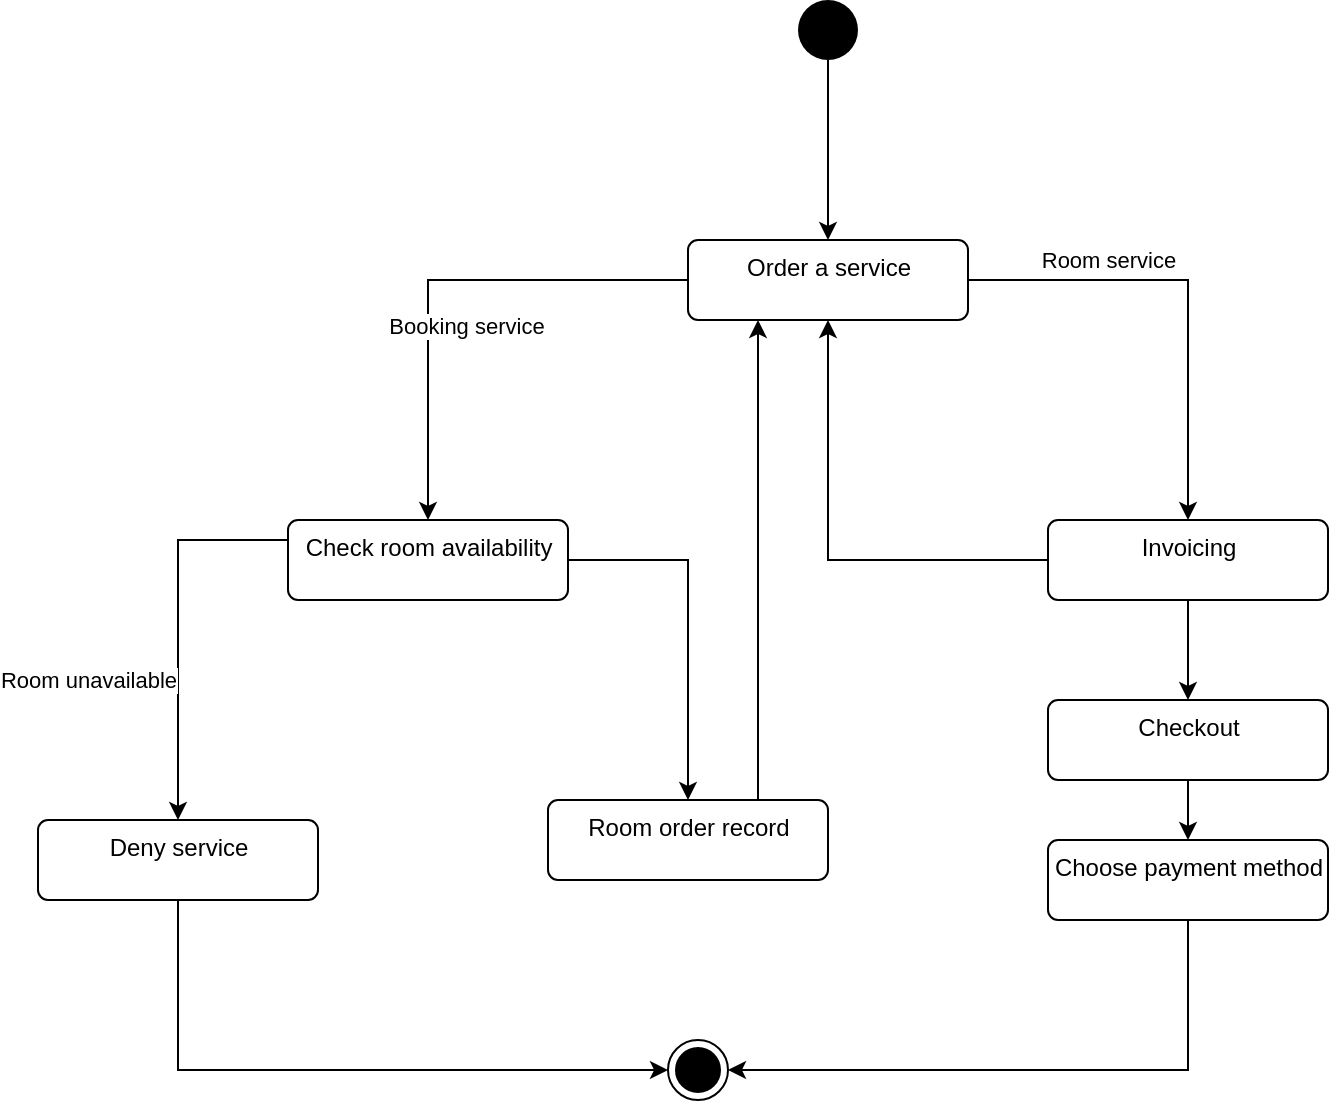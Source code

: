 <mxfile version="14.6.1" type="github">
  <diagram id="cqayvLQNG3Y3-4uuws4L" name="Page-1">
    <mxGraphModel dx="868" dy="450" grid="1" gridSize="10" guides="1" tooltips="1" connect="1" arrows="1" fold="1" page="1" pageScale="1" pageWidth="850" pageHeight="1100" math="0" shadow="0">
      <root>
        <mxCell id="0" />
        <mxCell id="1" parent="0" />
        <mxCell id="Vv3ci1FITu15jb4FHCei-34" style="edgeStyle=orthogonalEdgeStyle;rounded=0;orthogonalLoop=1;jettySize=auto;html=1;exitX=0.5;exitY=1;exitDx=0;exitDy=0;entryX=0.5;entryY=0;entryDx=0;entryDy=0;" edge="1" parent="1" source="Vv3ci1FITu15jb4FHCei-15" target="Vv3ci1FITu15jb4FHCei-16">
          <mxGeometry relative="1" as="geometry" />
        </mxCell>
        <mxCell id="Vv3ci1FITu15jb4FHCei-15" value="" style="ellipse;fillColor=#000000;strokeColor=none;" vertex="1" parent="1">
          <mxGeometry x="455" y="80" width="30" height="30" as="geometry" />
        </mxCell>
        <mxCell id="Vv3ci1FITu15jb4FHCei-25" style="edgeStyle=orthogonalEdgeStyle;rounded=0;orthogonalLoop=1;jettySize=auto;html=1;" edge="1" parent="1" source="Vv3ci1FITu15jb4FHCei-16" target="Vv3ci1FITu15jb4FHCei-17">
          <mxGeometry relative="1" as="geometry" />
        </mxCell>
        <mxCell id="Vv3ci1FITu15jb4FHCei-36" value="Booking service" style="edgeLabel;html=1;align=center;verticalAlign=middle;resizable=0;points=[];" vertex="1" connectable="0" parent="Vv3ci1FITu15jb4FHCei-25">
          <mxGeometry x="0.292" y="-1" relative="1" as="geometry">
            <mxPoint x="20" y="-9" as="offset" />
          </mxGeometry>
        </mxCell>
        <mxCell id="Vv3ci1FITu15jb4FHCei-26" style="edgeStyle=orthogonalEdgeStyle;rounded=0;orthogonalLoop=1;jettySize=auto;html=1;" edge="1" parent="1" source="Vv3ci1FITu15jb4FHCei-16" target="Vv3ci1FITu15jb4FHCei-18">
          <mxGeometry relative="1" as="geometry" />
        </mxCell>
        <mxCell id="Vv3ci1FITu15jb4FHCei-37" value="Room service" style="edgeLabel;html=1;align=center;verticalAlign=middle;resizable=0;points=[];" vertex="1" connectable="0" parent="Vv3ci1FITu15jb4FHCei-26">
          <mxGeometry x="-0.274" y="2" relative="1" as="geometry">
            <mxPoint x="-14" y="-8" as="offset" />
          </mxGeometry>
        </mxCell>
        <mxCell id="Vv3ci1FITu15jb4FHCei-16" value="Order a service" style="html=1;align=center;verticalAlign=top;rounded=1;absoluteArcSize=1;arcSize=10;dashed=0;" vertex="1" parent="1">
          <mxGeometry x="400" y="200" width="140" height="40" as="geometry" />
        </mxCell>
        <mxCell id="Vv3ci1FITu15jb4FHCei-39" style="edgeStyle=orthogonalEdgeStyle;rounded=0;orthogonalLoop=1;jettySize=auto;html=1;exitX=0;exitY=0.25;exitDx=0;exitDy=0;entryX=0.5;entryY=0;entryDx=0;entryDy=0;" edge="1" parent="1" source="Vv3ci1FITu15jb4FHCei-17" target="Vv3ci1FITu15jb4FHCei-19">
          <mxGeometry relative="1" as="geometry" />
        </mxCell>
        <mxCell id="Vv3ci1FITu15jb4FHCei-41" value="Room unavailable" style="edgeLabel;html=1;align=center;verticalAlign=middle;resizable=0;points=[];" vertex="1" connectable="0" parent="Vv3ci1FITu15jb4FHCei-39">
          <mxGeometry x="0.159" y="-2" relative="1" as="geometry">
            <mxPoint x="-43" y="12" as="offset" />
          </mxGeometry>
        </mxCell>
        <mxCell id="Vv3ci1FITu15jb4FHCei-40" style="edgeStyle=orthogonalEdgeStyle;rounded=0;orthogonalLoop=1;jettySize=auto;html=1;exitX=1;exitY=0.5;exitDx=0;exitDy=0;entryX=0.5;entryY=0;entryDx=0;entryDy=0;" edge="1" parent="1" source="Vv3ci1FITu15jb4FHCei-17" target="Vv3ci1FITu15jb4FHCei-21">
          <mxGeometry relative="1" as="geometry" />
        </mxCell>
        <mxCell id="Vv3ci1FITu15jb4FHCei-17" value="Check room availability" style="html=1;align=center;verticalAlign=top;rounded=1;absoluteArcSize=1;arcSize=10;dashed=0;" vertex="1" parent="1">
          <mxGeometry x="200" y="340" width="140" height="40" as="geometry" />
        </mxCell>
        <mxCell id="Vv3ci1FITu15jb4FHCei-29" style="edgeStyle=orthogonalEdgeStyle;rounded=0;orthogonalLoop=1;jettySize=auto;html=1;entryX=0.5;entryY=0;entryDx=0;entryDy=0;" edge="1" parent="1" source="Vv3ci1FITu15jb4FHCei-18" target="Vv3ci1FITu15jb4FHCei-27">
          <mxGeometry relative="1" as="geometry" />
        </mxCell>
        <mxCell id="Vv3ci1FITu15jb4FHCei-38" style="edgeStyle=orthogonalEdgeStyle;rounded=0;orthogonalLoop=1;jettySize=auto;html=1;exitX=0;exitY=0.5;exitDx=0;exitDy=0;entryX=0.5;entryY=1;entryDx=0;entryDy=0;" edge="1" parent="1" source="Vv3ci1FITu15jb4FHCei-18" target="Vv3ci1FITu15jb4FHCei-16">
          <mxGeometry relative="1" as="geometry" />
        </mxCell>
        <mxCell id="Vv3ci1FITu15jb4FHCei-18" value="Invoicing" style="html=1;align=center;verticalAlign=top;rounded=1;absoluteArcSize=1;arcSize=10;dashed=0;" vertex="1" parent="1">
          <mxGeometry x="580" y="340" width="140" height="40" as="geometry" />
        </mxCell>
        <mxCell id="Vv3ci1FITu15jb4FHCei-33" style="edgeStyle=orthogonalEdgeStyle;rounded=0;orthogonalLoop=1;jettySize=auto;html=1;exitX=0.5;exitY=1;exitDx=0;exitDy=0;entryX=0;entryY=0.5;entryDx=0;entryDy=0;" edge="1" parent="1" source="Vv3ci1FITu15jb4FHCei-19" target="Vv3ci1FITu15jb4FHCei-20">
          <mxGeometry relative="1" as="geometry" />
        </mxCell>
        <mxCell id="Vv3ci1FITu15jb4FHCei-19" value="Deny service" style="html=1;align=center;verticalAlign=top;rounded=1;absoluteArcSize=1;arcSize=10;dashed=0;" vertex="1" parent="1">
          <mxGeometry x="75" y="490" width="140" height="40" as="geometry" />
        </mxCell>
        <mxCell id="Vv3ci1FITu15jb4FHCei-20" value="" style="ellipse;html=1;shape=endState;fillColor=#000000;strokeColor=#000000;" vertex="1" parent="1">
          <mxGeometry x="390" y="600" width="30" height="30" as="geometry" />
        </mxCell>
        <mxCell id="Vv3ci1FITu15jb4FHCei-44" style="edgeStyle=orthogonalEdgeStyle;rounded=0;orthogonalLoop=1;jettySize=auto;html=1;exitX=0.75;exitY=0;exitDx=0;exitDy=0;entryX=0.25;entryY=1;entryDx=0;entryDy=0;" edge="1" parent="1" source="Vv3ci1FITu15jb4FHCei-21" target="Vv3ci1FITu15jb4FHCei-16">
          <mxGeometry relative="1" as="geometry" />
        </mxCell>
        <mxCell id="Vv3ci1FITu15jb4FHCei-21" value="Room order record" style="html=1;align=center;verticalAlign=top;rounded=1;absoluteArcSize=1;arcSize=10;dashed=0;" vertex="1" parent="1">
          <mxGeometry x="330" y="480" width="140" height="40" as="geometry" />
        </mxCell>
        <mxCell id="Vv3ci1FITu15jb4FHCei-31" style="edgeStyle=orthogonalEdgeStyle;rounded=0;orthogonalLoop=1;jettySize=auto;html=1;exitX=0.5;exitY=1;exitDx=0;exitDy=0;" edge="1" parent="1" source="Vv3ci1FITu15jb4FHCei-27" target="Vv3ci1FITu15jb4FHCei-28">
          <mxGeometry relative="1" as="geometry" />
        </mxCell>
        <mxCell id="Vv3ci1FITu15jb4FHCei-27" value="Checkout" style="html=1;align=center;verticalAlign=top;rounded=1;absoluteArcSize=1;arcSize=10;dashed=0;" vertex="1" parent="1">
          <mxGeometry x="580" y="430" width="140" height="40" as="geometry" />
        </mxCell>
        <mxCell id="Vv3ci1FITu15jb4FHCei-32" style="edgeStyle=orthogonalEdgeStyle;rounded=0;orthogonalLoop=1;jettySize=auto;html=1;exitX=0.5;exitY=1;exitDx=0;exitDy=0;entryX=1;entryY=0.5;entryDx=0;entryDy=0;" edge="1" parent="1" source="Vv3ci1FITu15jb4FHCei-28" target="Vv3ci1FITu15jb4FHCei-20">
          <mxGeometry relative="1" as="geometry" />
        </mxCell>
        <mxCell id="Vv3ci1FITu15jb4FHCei-28" value="Choose payment method" style="html=1;align=center;verticalAlign=top;rounded=1;absoluteArcSize=1;arcSize=10;dashed=0;" vertex="1" parent="1">
          <mxGeometry x="580" y="500" width="140" height="40" as="geometry" />
        </mxCell>
      </root>
    </mxGraphModel>
  </diagram>
</mxfile>
